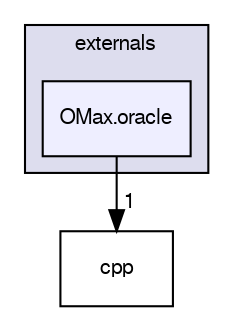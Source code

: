digraph G {
  bgcolor=transparent;
  compound=true
  node [ fontsize="10", fontname="FreeSans"];
  edge [ labelfontsize="10", labelfontname="FreeSans"];
  subgraph clusterdir_5d3bd0992c8e2bd4ed44d76072fb2e08 {
    graph [ bgcolor="#ddddee", pencolor="black", label="externals" fontname="FreeSans", fontsize="10", URL="dir_5d3bd0992c8e2bd4ed44d76072fb2e08.html"]
  dir_d18fb165b56304cf30dbaaccdacc99be [shape=box, label="OMax.oracle", style="filled", fillcolor="#eeeeff", pencolor="black", URL="dir_d18fb165b56304cf30dbaaccdacc99be.html"];
  }
  dir_dee79334267afcd35a7e019c8245e3a8 [shape=box label="cpp" URL="dir_dee79334267afcd35a7e019c8245e3a8.html"];
  dir_d18fb165b56304cf30dbaaccdacc99be->dir_dee79334267afcd35a7e019c8245e3a8 [headlabel="1", labeldistance=1.5 headhref="dir_000009_000014.html"];
}
